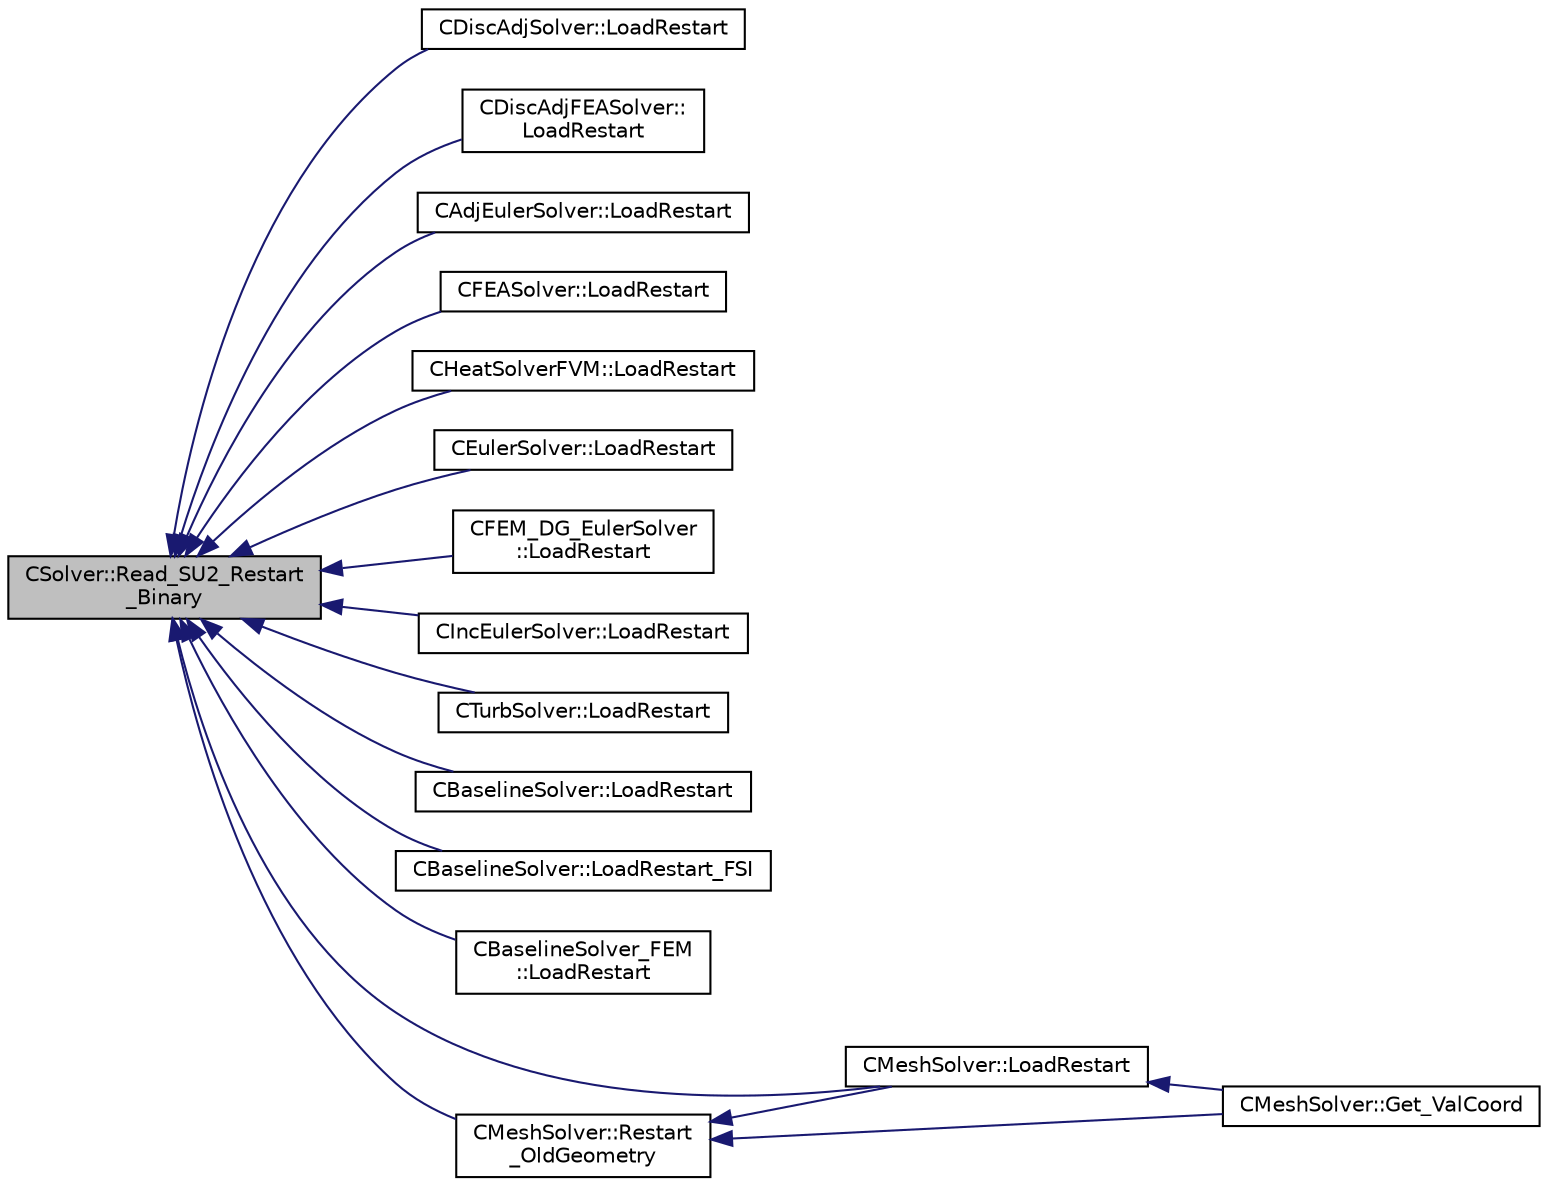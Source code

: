 digraph "CSolver::Read_SU2_Restart_Binary"
{
  edge [fontname="Helvetica",fontsize="10",labelfontname="Helvetica",labelfontsize="10"];
  node [fontname="Helvetica",fontsize="10",shape=record];
  rankdir="LR";
  Node4080 [label="CSolver::Read_SU2_Restart\l_Binary",height=0.2,width=0.4,color="black", fillcolor="grey75", style="filled", fontcolor="black"];
  Node4080 -> Node4081 [dir="back",color="midnightblue",fontsize="10",style="solid",fontname="Helvetica"];
  Node4081 [label="CDiscAdjSolver::LoadRestart",height=0.2,width=0.4,color="black", fillcolor="white", style="filled",URL="$class_c_disc_adj_solver.html#ae9b5d31c76381f5d45884642694d9879",tooltip="Load a solution from a restart file. "];
  Node4080 -> Node4082 [dir="back",color="midnightblue",fontsize="10",style="solid",fontname="Helvetica"];
  Node4082 [label="CDiscAdjFEASolver::\lLoadRestart",height=0.2,width=0.4,color="black", fillcolor="white", style="filled",URL="$class_c_disc_adj_f_e_a_solver.html#a21c5685021d084732a1aa3d552cd9043",tooltip="Load a solution from a restart file. "];
  Node4080 -> Node4083 [dir="back",color="midnightblue",fontsize="10",style="solid",fontname="Helvetica"];
  Node4083 [label="CAdjEulerSolver::LoadRestart",height=0.2,width=0.4,color="black", fillcolor="white", style="filled",URL="$class_c_adj_euler_solver.html#acaf1ae2d6c07b492ab1eeca389881731",tooltip="Load a solution from a restart file. "];
  Node4080 -> Node4084 [dir="back",color="midnightblue",fontsize="10",style="solid",fontname="Helvetica"];
  Node4084 [label="CFEASolver::LoadRestart",height=0.2,width=0.4,color="black", fillcolor="white", style="filled",URL="$class_c_f_e_a_solver.html#a5f70ded742a6204f439628d029ac294a",tooltip="Load a solution from a restart file. "];
  Node4080 -> Node4085 [dir="back",color="midnightblue",fontsize="10",style="solid",fontname="Helvetica"];
  Node4085 [label="CHeatSolverFVM::LoadRestart",height=0.2,width=0.4,color="black", fillcolor="white", style="filled",URL="$class_c_heat_solver_f_v_m.html#a206fdd2ca3b6c1a050945a07dc38bd80",tooltip="Load a solution from a restart file. "];
  Node4080 -> Node4086 [dir="back",color="midnightblue",fontsize="10",style="solid",fontname="Helvetica"];
  Node4086 [label="CEulerSolver::LoadRestart",height=0.2,width=0.4,color="black", fillcolor="white", style="filled",URL="$class_c_euler_solver.html#a463d0854ec9cfb4a277794df9329ebae",tooltip="Load a solution from a restart file. "];
  Node4080 -> Node4087 [dir="back",color="midnightblue",fontsize="10",style="solid",fontname="Helvetica"];
  Node4087 [label="CFEM_DG_EulerSolver\l::LoadRestart",height=0.2,width=0.4,color="black", fillcolor="white", style="filled",URL="$class_c_f_e_m___d_g___euler_solver.html#aa7f0f59d70754d0b2abb8face8f8398d",tooltip="Load a solution from a restart file. "];
  Node4080 -> Node4088 [dir="back",color="midnightblue",fontsize="10",style="solid",fontname="Helvetica"];
  Node4088 [label="CIncEulerSolver::LoadRestart",height=0.2,width=0.4,color="black", fillcolor="white", style="filled",URL="$class_c_inc_euler_solver.html#aa4c572590c60bbc0f3db269eb55ea12f",tooltip="Load a solution from a restart file. "];
  Node4080 -> Node4089 [dir="back",color="midnightblue",fontsize="10",style="solid",fontname="Helvetica"];
  Node4089 [label="CTurbSolver::LoadRestart",height=0.2,width=0.4,color="black", fillcolor="white", style="filled",URL="$class_c_turb_solver.html#a943c5037261d947714a8767bc77b7103",tooltip="Load a solution from a restart file. "];
  Node4080 -> Node4090 [dir="back",color="midnightblue",fontsize="10",style="solid",fontname="Helvetica"];
  Node4090 [label="CBaselineSolver::LoadRestart",height=0.2,width=0.4,color="black", fillcolor="white", style="filled",URL="$class_c_baseline_solver.html#acb5f7a5211dcf8ba4337e9b251024553",tooltip="Load a solution from a restart file. "];
  Node4080 -> Node4091 [dir="back",color="midnightblue",fontsize="10",style="solid",fontname="Helvetica"];
  Node4091 [label="CBaselineSolver::LoadRestart_FSI",height=0.2,width=0.4,color="black", fillcolor="white", style="filled",URL="$class_c_baseline_solver.html#a548bcd96c3163a46e4cdf6a041818d2a",tooltip="Load a FSI solution from a restart file. "];
  Node4080 -> Node4092 [dir="back",color="midnightblue",fontsize="10",style="solid",fontname="Helvetica"];
  Node4092 [label="CBaselineSolver_FEM\l::LoadRestart",height=0.2,width=0.4,color="black", fillcolor="white", style="filled",URL="$class_c_baseline_solver___f_e_m.html#a03cc117d6e9e3a8170d1f02fd8ca1909",tooltip="Load a solution from a restart file. "];
  Node4080 -> Node4093 [dir="back",color="midnightblue",fontsize="10",style="solid",fontname="Helvetica"];
  Node4093 [label="CMeshSolver::LoadRestart",height=0.2,width=0.4,color="black", fillcolor="white", style="filled",URL="$class_c_mesh_solver.html#a158c64de91317d7570e7192493fe0a19",tooltip="Load a solution from a restart file. "];
  Node4093 -> Node4094 [dir="back",color="midnightblue",fontsize="10",style="solid",fontname="Helvetica"];
  Node4094 [label="CMeshSolver::Get_ValCoord",height=0.2,width=0.4,color="black", fillcolor="white", style="filled",URL="$class_c_mesh_solver.html#a91bd5c2365d1a619c804311e0d5550cb",tooltip="Get the value of the reference coordinate to set on the element structure. "];
  Node4080 -> Node4095 [dir="back",color="midnightblue",fontsize="10",style="solid",fontname="Helvetica"];
  Node4095 [label="CMeshSolver::Restart\l_OldGeometry",height=0.2,width=0.4,color="black", fillcolor="white", style="filled",URL="$class_c_mesh_solver.html#a574b9ed9e35690629a7c706e8e0c32e7",tooltip="Load the geometries at the previous time states n and nM1. "];
  Node4095 -> Node4094 [dir="back",color="midnightblue",fontsize="10",style="solid",fontname="Helvetica"];
  Node4095 -> Node4093 [dir="back",color="midnightblue",fontsize="10",style="solid",fontname="Helvetica"];
}
